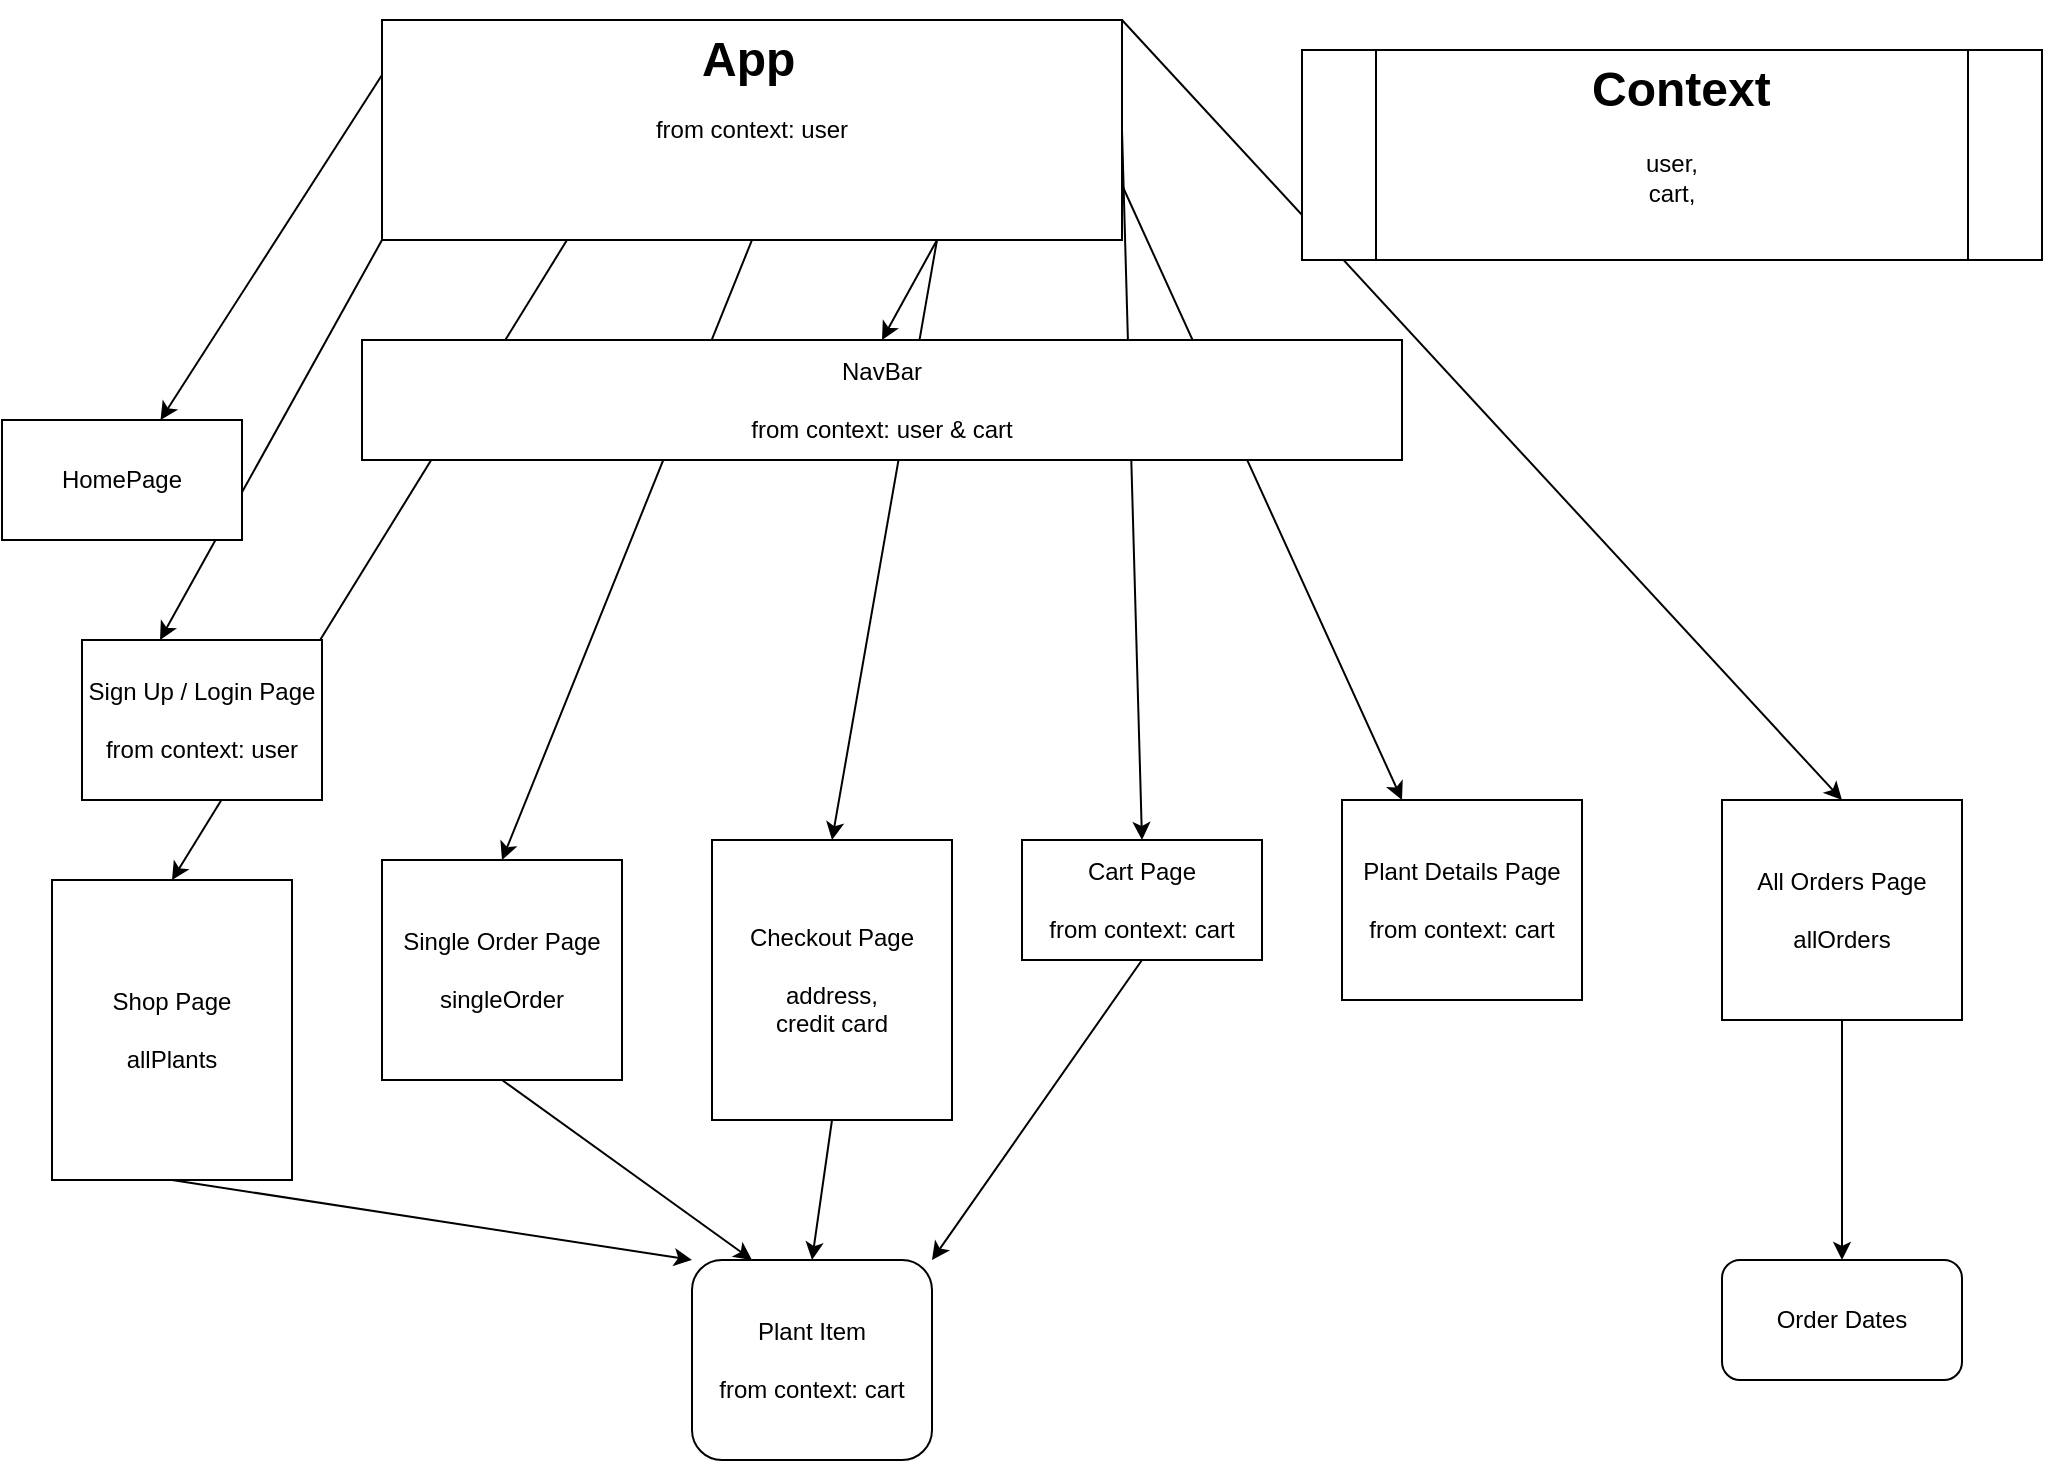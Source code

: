 <mxfile>
    <diagram id="BZ5UP0EvT0SycFHhTEOU" name="Page-1">
        <mxGraphModel dx="1180" dy="1890" grid="1" gridSize="10" guides="1" tooltips="1" connect="1" arrows="1" fold="1" page="1" pageScale="1" pageWidth="850" pageHeight="1100" math="0" shadow="0">
            <root>
                <mxCell id="0"/>
                <mxCell id="1" parent="0"/>
                <mxCell id="13" style="edgeStyle=none;html=1;exitX=0.75;exitY=1;exitDx=0;exitDy=0;entryX=0.5;entryY=0;entryDx=0;entryDy=0;" edge="1" parent="1" source="3" target="2">
                    <mxGeometry relative="1" as="geometry"/>
                </mxCell>
                <mxCell id="14" style="edgeStyle=none;html=1;exitX=0;exitY=0.25;exitDx=0;exitDy=0;" edge="1" parent="1" source="3" target="6">
                    <mxGeometry relative="1" as="geometry"/>
                </mxCell>
                <mxCell id="15" style="edgeStyle=none;html=1;entryX=0.5;entryY=0;entryDx=0;entryDy=0;exitX=1;exitY=0;exitDx=0;exitDy=0;" edge="1" parent="1" source="3" target="10">
                    <mxGeometry relative="1" as="geometry">
                        <mxPoint x="620" y="50" as="sourcePoint"/>
                    </mxGeometry>
                </mxCell>
                <mxCell id="16" style="edgeStyle=none;html=1;exitX=0;exitY=1;exitDx=0;exitDy=0;entryX=0.325;entryY=0;entryDx=0;entryDy=0;entryPerimeter=0;" edge="1" parent="1" source="3" target="7">
                    <mxGeometry relative="1" as="geometry"/>
                </mxCell>
                <mxCell id="17" style="edgeStyle=none;html=1;exitX=0.5;exitY=1;exitDx=0;exitDy=0;entryX=0.5;entryY=0;entryDx=0;entryDy=0;" edge="1" parent="1" source="3" target="11">
                    <mxGeometry relative="1" as="geometry"/>
                </mxCell>
                <mxCell id="18" style="edgeStyle=none;html=1;exitX=0.75;exitY=1;exitDx=0;exitDy=0;entryX=0.5;entryY=0;entryDx=0;entryDy=0;" edge="1" parent="1" source="3" target="12">
                    <mxGeometry relative="1" as="geometry"/>
                </mxCell>
                <mxCell id="19" style="edgeStyle=none;html=1;exitX=0.25;exitY=1;exitDx=0;exitDy=0;entryX=0.5;entryY=0;entryDx=0;entryDy=0;" edge="1" parent="1" source="3" target="8">
                    <mxGeometry relative="1" as="geometry"/>
                </mxCell>
                <mxCell id="20" style="edgeStyle=none;html=1;exitX=1;exitY=0.5;exitDx=0;exitDy=0;entryX=0.5;entryY=0;entryDx=0;entryDy=0;" edge="1" parent="1" source="3" target="9">
                    <mxGeometry relative="1" as="geometry"/>
                </mxCell>
                <mxCell id="35" style="edgeStyle=none;html=1;exitX=1;exitY=0.75;exitDx=0;exitDy=0;entryX=0.25;entryY=0;entryDx=0;entryDy=0;" edge="1" parent="1" source="3" target="34">
                    <mxGeometry relative="1" as="geometry"/>
                </mxCell>
                <mxCell id="3" value="from context: user" style="rounded=0;whiteSpace=wrap;html=1;" vertex="1" parent="1">
                    <mxGeometry x="200" width="370" height="110" as="geometry"/>
                </mxCell>
                <mxCell id="2" value="NavBar&lt;br&gt;&lt;br&gt;from context: user &amp;amp; cart" style="rounded=0;whiteSpace=wrap;html=1;" vertex="1" parent="1">
                    <mxGeometry x="190" y="160" width="520" height="60" as="geometry"/>
                </mxCell>
                <mxCell id="4" value="&lt;h1&gt;App&lt;/h1&gt;" style="text;html=1;strokeColor=none;fillColor=none;spacing=5;spacingTop=-20;whiteSpace=wrap;overflow=hidden;rounded=0;" vertex="1" parent="1">
                    <mxGeometry x="355" width="60" height="40" as="geometry"/>
                </mxCell>
                <mxCell id="6" value="HomePage" style="rounded=0;whiteSpace=wrap;html=1;" vertex="1" parent="1">
                    <mxGeometry x="10" y="200" width="120" height="60" as="geometry"/>
                </mxCell>
                <mxCell id="7" value="Sign Up / Login Page&lt;br&gt;&lt;br&gt;from context: user" style="rounded=0;whiteSpace=wrap;html=1;" vertex="1" parent="1">
                    <mxGeometry x="50" y="310" width="120" height="80" as="geometry"/>
                </mxCell>
                <mxCell id="25" style="edgeStyle=none;html=1;exitX=0.5;exitY=1;exitDx=0;exitDy=0;entryX=0;entryY=0;entryDx=0;entryDy=0;" edge="1" parent="1" source="8" target="21">
                    <mxGeometry relative="1" as="geometry"/>
                </mxCell>
                <mxCell id="8" value="Shop Page&lt;br&gt;&lt;br&gt;allPlants" style="rounded=0;whiteSpace=wrap;html=1;" vertex="1" parent="1">
                    <mxGeometry x="35" y="430" width="120" height="150" as="geometry"/>
                </mxCell>
                <mxCell id="28" style="edgeStyle=none;html=1;exitX=0.5;exitY=1;exitDx=0;exitDy=0;entryX=1;entryY=0;entryDx=0;entryDy=0;" edge="1" parent="1" source="9" target="21">
                    <mxGeometry relative="1" as="geometry"/>
                </mxCell>
                <mxCell id="9" value="Cart Page&lt;br&gt;&lt;br&gt;from context: cart" style="rounded=0;whiteSpace=wrap;html=1;" vertex="1" parent="1">
                    <mxGeometry x="520" y="410" width="120" height="60" as="geometry"/>
                </mxCell>
                <mxCell id="27" style="edgeStyle=none;html=1;exitX=0.5;exitY=1;exitDx=0;exitDy=0;entryX=0.5;entryY=0;entryDx=0;entryDy=0;" edge="1" parent="1" source="10" target="26">
                    <mxGeometry relative="1" as="geometry"/>
                </mxCell>
                <mxCell id="10" value="All Orders Page&lt;br&gt;&lt;br&gt;allOrders" style="rounded=0;whiteSpace=wrap;html=1;" vertex="1" parent="1">
                    <mxGeometry x="870" y="390" width="120" height="110" as="geometry"/>
                </mxCell>
                <mxCell id="23" style="edgeStyle=none;html=1;exitX=0.5;exitY=1;exitDx=0;exitDy=0;entryX=0.25;entryY=0;entryDx=0;entryDy=0;" edge="1" parent="1" source="11" target="21">
                    <mxGeometry relative="1" as="geometry"/>
                </mxCell>
                <mxCell id="11" value="Single Order Page&lt;br&gt;&lt;br&gt;singleOrder" style="rounded=0;whiteSpace=wrap;html=1;" vertex="1" parent="1">
                    <mxGeometry x="200" y="420" width="120" height="110" as="geometry"/>
                </mxCell>
                <mxCell id="24" style="edgeStyle=none;html=1;exitX=0.5;exitY=1;exitDx=0;exitDy=0;entryX=0.5;entryY=0;entryDx=0;entryDy=0;" edge="1" parent="1" source="12" target="21">
                    <mxGeometry relative="1" as="geometry"/>
                </mxCell>
                <mxCell id="12" value="Checkout Page&lt;br&gt;&lt;br&gt;address,&lt;br&gt;credit card" style="rounded=0;whiteSpace=wrap;html=1;" vertex="1" parent="1">
                    <mxGeometry x="365" y="410" width="120" height="140" as="geometry"/>
                </mxCell>
                <mxCell id="21" value="Plant Item&lt;br&gt;&lt;br&gt;from context: cart" style="rounded=1;whiteSpace=wrap;html=1;" vertex="1" parent="1">
                    <mxGeometry x="355" y="620" width="120" height="100" as="geometry"/>
                </mxCell>
                <mxCell id="26" value="Order Dates" style="rounded=1;whiteSpace=wrap;html=1;" vertex="1" parent="1">
                    <mxGeometry x="870" y="620" width="120" height="60" as="geometry"/>
                </mxCell>
                <mxCell id="30" value="" style="shape=process;whiteSpace=wrap;html=1;backgroundOutline=1;" vertex="1" parent="1">
                    <mxGeometry x="660" y="15" width="370" height="105" as="geometry"/>
                </mxCell>
                <mxCell id="29" value="user,&lt;br&gt;cart," style="text;html=1;strokeColor=none;fillColor=none;align=center;verticalAlign=middle;whiteSpace=wrap;rounded=0;" vertex="1" parent="1">
                    <mxGeometry x="700" y="47.5" width="290" height="62.5" as="geometry"/>
                </mxCell>
                <mxCell id="31" value="&lt;h1&gt;Context&lt;/h1&gt;" style="text;html=1;strokeColor=none;fillColor=none;spacing=5;spacingTop=-20;whiteSpace=wrap;overflow=hidden;rounded=0;" vertex="1" parent="1">
                    <mxGeometry x="800" y="15" width="100" height="35" as="geometry"/>
                </mxCell>
                <mxCell id="34" value="Plant Details Page&lt;br&gt;&lt;br&gt;from context: cart" style="rounded=0;whiteSpace=wrap;html=1;" vertex="1" parent="1">
                    <mxGeometry x="680" y="390" width="120" height="100" as="geometry"/>
                </mxCell>
            </root>
        </mxGraphModel>
    </diagram>
</mxfile>